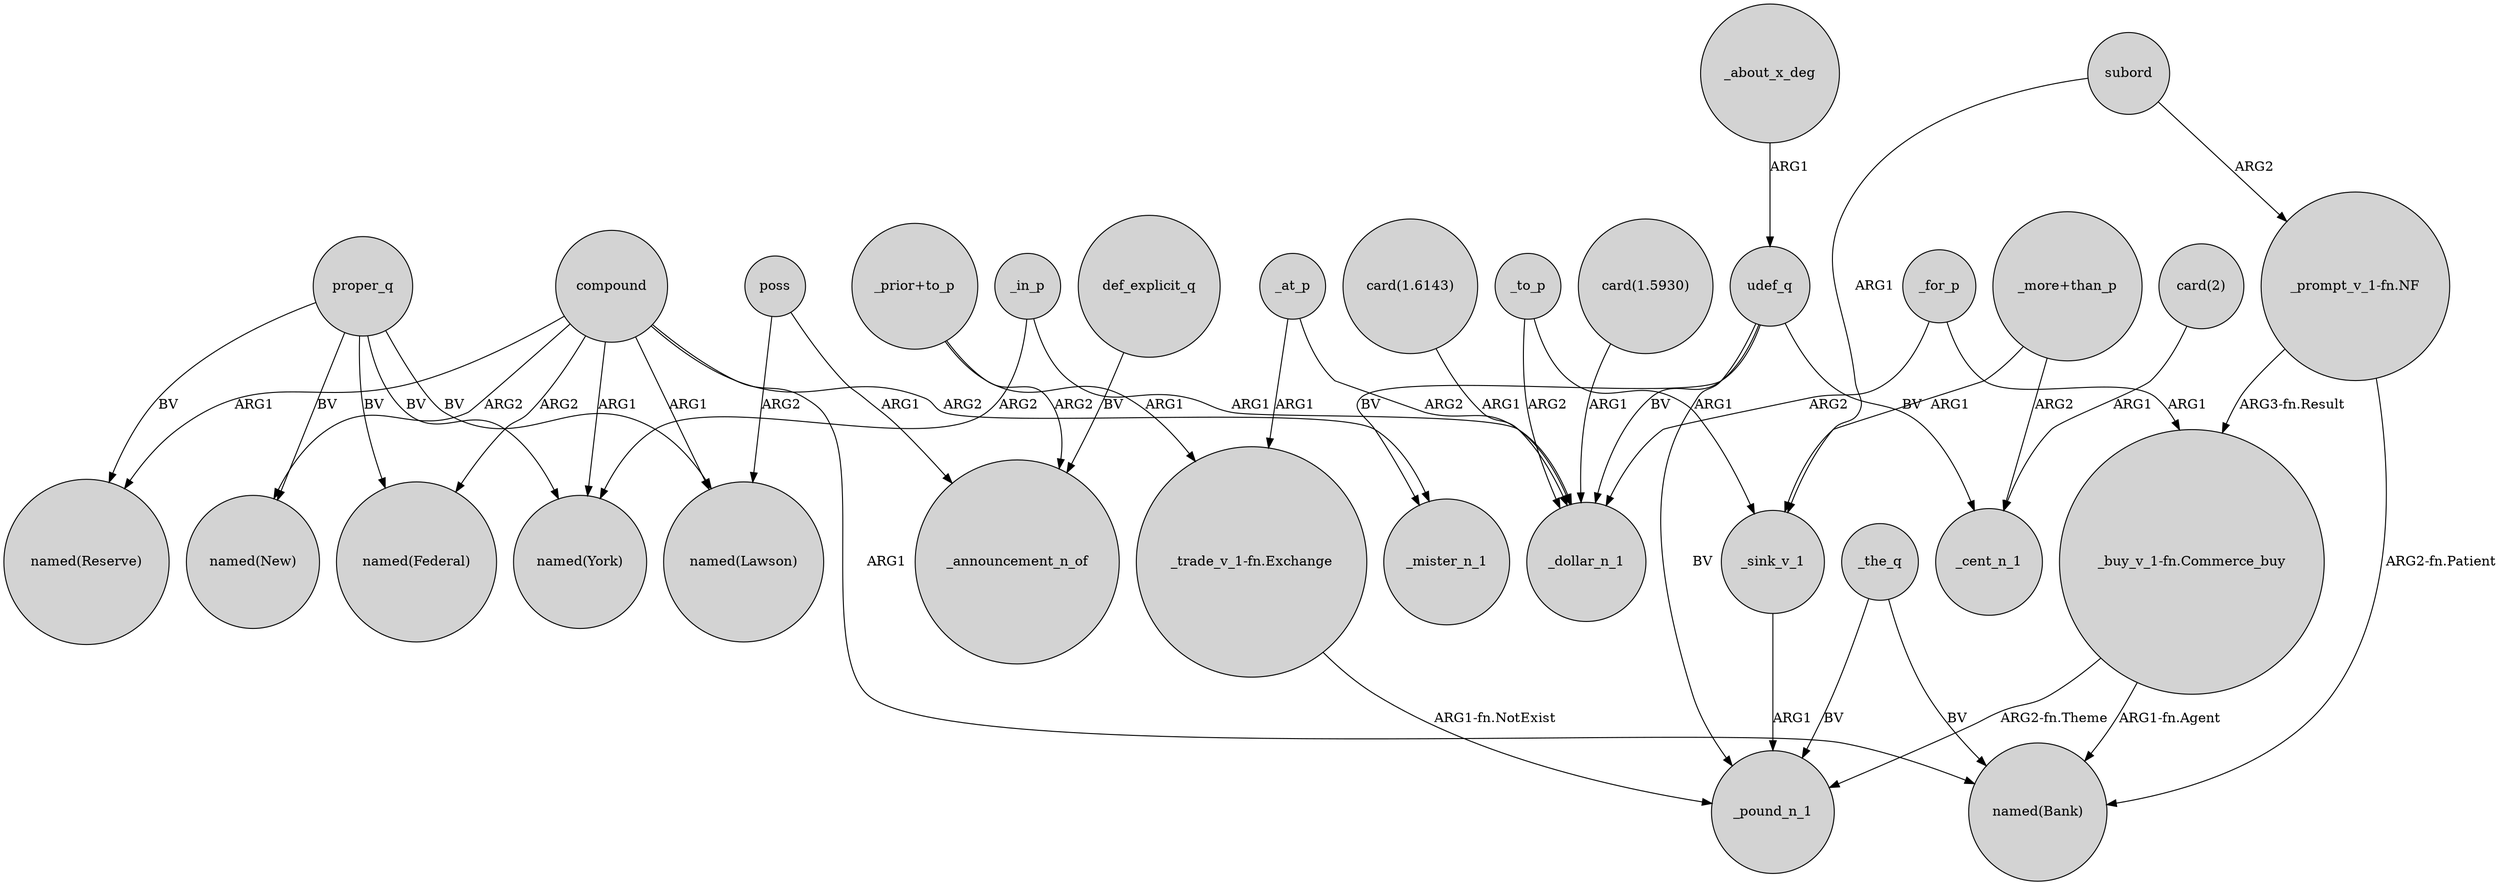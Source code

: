 digraph {
	node [shape=circle style=filled]
	compound -> "named(Reserve)" [label=ARG1]
	"_more+than_p" -> _sink_v_1 [label=ARG1]
	poss -> _announcement_n_of [label=ARG1]
	_at_p -> _dollar_n_1 [label=ARG2]
	"card(1.6143)" -> _dollar_n_1 [label=ARG1]
	compound -> "named(New)" [label=ARG2]
	_to_p -> _dollar_n_1 [label=ARG2]
	proper_q -> "named(Reserve)" [label=BV]
	"_prior+to_p" -> _announcement_n_of [label=ARG2]
	"_trade_v_1-fn.Exchange" -> _pound_n_1 [label="ARG1-fn.NotExist"]
	_for_p -> _dollar_n_1 [label=ARG2]
	proper_q -> "named(New)" [label=BV]
	poss -> "named(Lawson)" [label=ARG2]
	"_prior+to_p" -> "_trade_v_1-fn.Exchange" [label=ARG1]
	_the_q -> _pound_n_1 [label=BV]
	compound -> _mister_n_1 [label=ARG2]
	_the_q -> "named(Bank)" [label=BV]
	udef_q -> _mister_n_1 [label=BV]
	_sink_v_1 -> _pound_n_1 [label=ARG1]
	"_buy_v_1-fn.Commerce_buy" -> "named(Bank)" [label="ARG1-fn.Agent"]
	_about_x_deg -> udef_q [label=ARG1]
	udef_q -> _cent_n_1 [label=BV]
	"card(2)" -> _cent_n_1 [label=ARG1]
	udef_q -> _pound_n_1 [label=BV]
	compound -> "named(York)" [label=ARG1]
	compound -> "named(Lawson)" [label=ARG1]
	proper_q -> "named(Lawson)" [label=BV]
	_to_p -> _sink_v_1 [label=ARG1]
	_for_p -> "_buy_v_1-fn.Commerce_buy" [label=ARG1]
	"card(1.5930)" -> _dollar_n_1 [label=ARG1]
	proper_q -> "named(Federal)" [label=BV]
	"_buy_v_1-fn.Commerce_buy" -> _pound_n_1 [label="ARG2-fn.Theme"]
	_in_p -> "named(York)" [label=ARG2]
	subord -> _sink_v_1 [label=ARG1]
	"_prompt_v_1-fn.NF" -> "_buy_v_1-fn.Commerce_buy" [label="ARG3-fn.Result"]
	compound -> "named(Bank)" [label=ARG1]
	_in_p -> _dollar_n_1 [label=ARG1]
	_at_p -> "_trade_v_1-fn.Exchange" [label=ARG1]
	"_more+than_p" -> _cent_n_1 [label=ARG2]
	proper_q -> "named(York)" [label=BV]
	subord -> "_prompt_v_1-fn.NF" [label=ARG2]
	compound -> "named(Federal)" [label=ARG2]
	def_explicit_q -> _announcement_n_of [label=BV]
	udef_q -> _dollar_n_1 [label=BV]
	"_prompt_v_1-fn.NF" -> "named(Bank)" [label="ARG2-fn.Patient"]
}

